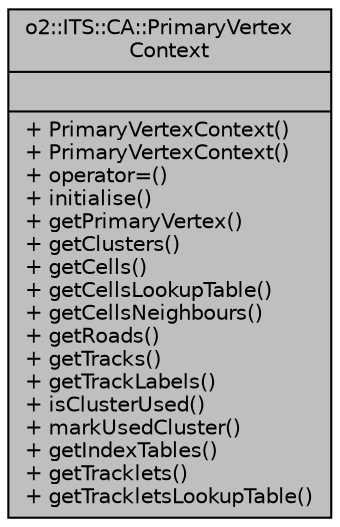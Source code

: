 digraph "o2::ITS::CA::PrimaryVertexContext"
{
 // INTERACTIVE_SVG=YES
  bgcolor="transparent";
  edge [fontname="Helvetica",fontsize="10",labelfontname="Helvetica",labelfontsize="10"];
  node [fontname="Helvetica",fontsize="10",shape=record];
  Node1 [label="{o2::ITS::CA::PrimaryVertex\lContext\n||+ PrimaryVertexContext()\l+ PrimaryVertexContext()\l+ operator=()\l+ initialise()\l+ getPrimaryVertex()\l+ getClusters()\l+ getCells()\l+ getCellsLookupTable()\l+ getCellsNeighbours()\l+ getRoads()\l+ getTracks()\l+ getTrackLabels()\l+ isClusterUsed()\l+ markUsedCluster()\l+ getIndexTables()\l+ getTracklets()\l+ getTrackletsLookupTable()\l}",height=0.2,width=0.4,color="black", fillcolor="grey75", style="filled" fontcolor="black"];
}

